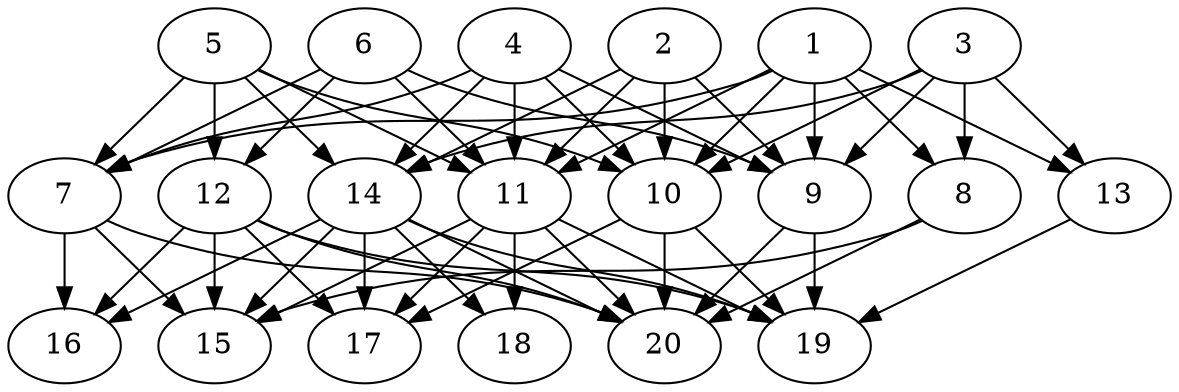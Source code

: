 // DAG automatically generated by daggen at Tue Jul 23 14:33:40 2019
// ./daggen --dot -n 20 --ccr 0.4 --fat 0.6 --regular 0.5 --density 0.8 --mindata 5242880 --maxdata 52428800 
digraph G {
  1 [size="25497600", alpha="0.08", expect_size="10199040"] 
  1 -> 7 [size ="10199040"]
  1 -> 8 [size ="10199040"]
  1 -> 9 [size ="10199040"]
  1 -> 10 [size ="10199040"]
  1 -> 11 [size ="10199040"]
  1 -> 13 [size ="10199040"]
  2 [size="78648320", alpha="0.09", expect_size="31459328"] 
  2 -> 9 [size ="31459328"]
  2 -> 10 [size ="31459328"]
  2 -> 11 [size ="31459328"]
  2 -> 14 [size ="31459328"]
  3 [size="92536320", alpha="0.02", expect_size="37014528"] 
  3 -> 8 [size ="37014528"]
  3 -> 9 [size ="37014528"]
  3 -> 10 [size ="37014528"]
  3 -> 13 [size ="37014528"]
  3 -> 14 [size ="37014528"]
  4 [size="70704640", alpha="0.18", expect_size="28281856"] 
  4 -> 7 [size ="28281856"]
  4 -> 9 [size ="28281856"]
  4 -> 10 [size ="28281856"]
  4 -> 11 [size ="28281856"]
  4 -> 14 [size ="28281856"]
  5 [size="60953600", alpha="0.12", expect_size="24381440"] 
  5 -> 7 [size ="24381440"]
  5 -> 10 [size ="24381440"]
  5 -> 11 [size ="24381440"]
  5 -> 12 [size ="24381440"]
  5 -> 14 [size ="24381440"]
  6 [size="110115840", alpha="0.16", expect_size="44046336"] 
  6 -> 7 [size ="44046336"]
  6 -> 9 [size ="44046336"]
  6 -> 11 [size ="44046336"]
  6 -> 12 [size ="44046336"]
  7 [size="121610240", alpha="0.08", expect_size="48644096"] 
  7 -> 15 [size ="48644096"]
  7 -> 16 [size ="48644096"]
  7 -> 20 [size ="48644096"]
  8 [size="33533440", alpha="0.03", expect_size="13413376"] 
  8 -> 15 [size ="13413376"]
  8 -> 20 [size ="13413376"]
  9 [size="118156800", alpha="0.17", expect_size="47262720"] 
  9 -> 19 [size ="47262720"]
  9 -> 20 [size ="47262720"]
  10 [size="27189760", alpha="0.17", expect_size="10875904"] 
  10 -> 17 [size ="10875904"]
  10 -> 19 [size ="10875904"]
  10 -> 20 [size ="10875904"]
  11 [size="118397440", alpha="0.15", expect_size="47358976"] 
  11 -> 15 [size ="47358976"]
  11 -> 17 [size ="47358976"]
  11 -> 18 [size ="47358976"]
  11 -> 19 [size ="47358976"]
  11 -> 20 [size ="47358976"]
  12 [size="48376320", alpha="0.12", expect_size="19350528"] 
  12 -> 15 [size ="19350528"]
  12 -> 16 [size ="19350528"]
  12 -> 17 [size ="19350528"]
  12 -> 19 [size ="19350528"]
  12 -> 20 [size ="19350528"]
  13 [size="101655040", alpha="0.15", expect_size="40662016"] 
  13 -> 19 [size ="40662016"]
  14 [size="112401920", alpha="0.13", expect_size="44960768"] 
  14 -> 15 [size ="44960768"]
  14 -> 16 [size ="44960768"]
  14 -> 17 [size ="44960768"]
  14 -> 18 [size ="44960768"]
  14 -> 19 [size ="44960768"]
  14 -> 20 [size ="44960768"]
  15 [size="101370880", alpha="0.18", expect_size="40548352"] 
  16 [size="53117440", alpha="0.17", expect_size="21246976"] 
  17 [size="31508480", alpha="0.13", expect_size="12603392"] 
  18 [size="79715840", alpha="0.18", expect_size="31886336"] 
  19 [size="99287040", alpha="0.18", expect_size="39714816"] 
  20 [size="83476480", alpha="0.12", expect_size="33390592"] 
}
